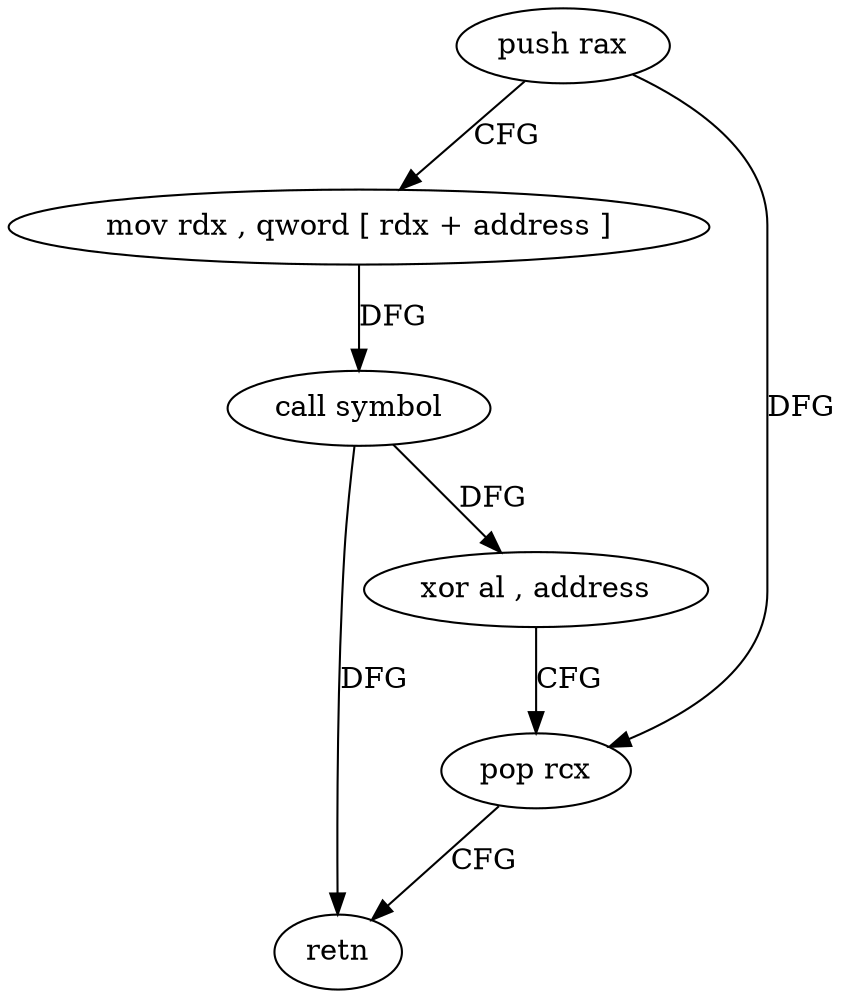 digraph "func" {
"4213424" [label = "push rax" ]
"4213425" [label = "mov rdx , qword [ rdx + address ]" ]
"4213432" [label = "call symbol" ]
"4213437" [label = "xor al , address" ]
"4213439" [label = "pop rcx" ]
"4213440" [label = "retn" ]
"4213424" -> "4213425" [ label = "CFG" ]
"4213424" -> "4213439" [ label = "DFG" ]
"4213425" -> "4213432" [ label = "DFG" ]
"4213432" -> "4213437" [ label = "DFG" ]
"4213432" -> "4213440" [ label = "DFG" ]
"4213437" -> "4213439" [ label = "CFG" ]
"4213439" -> "4213440" [ label = "CFG" ]
}
